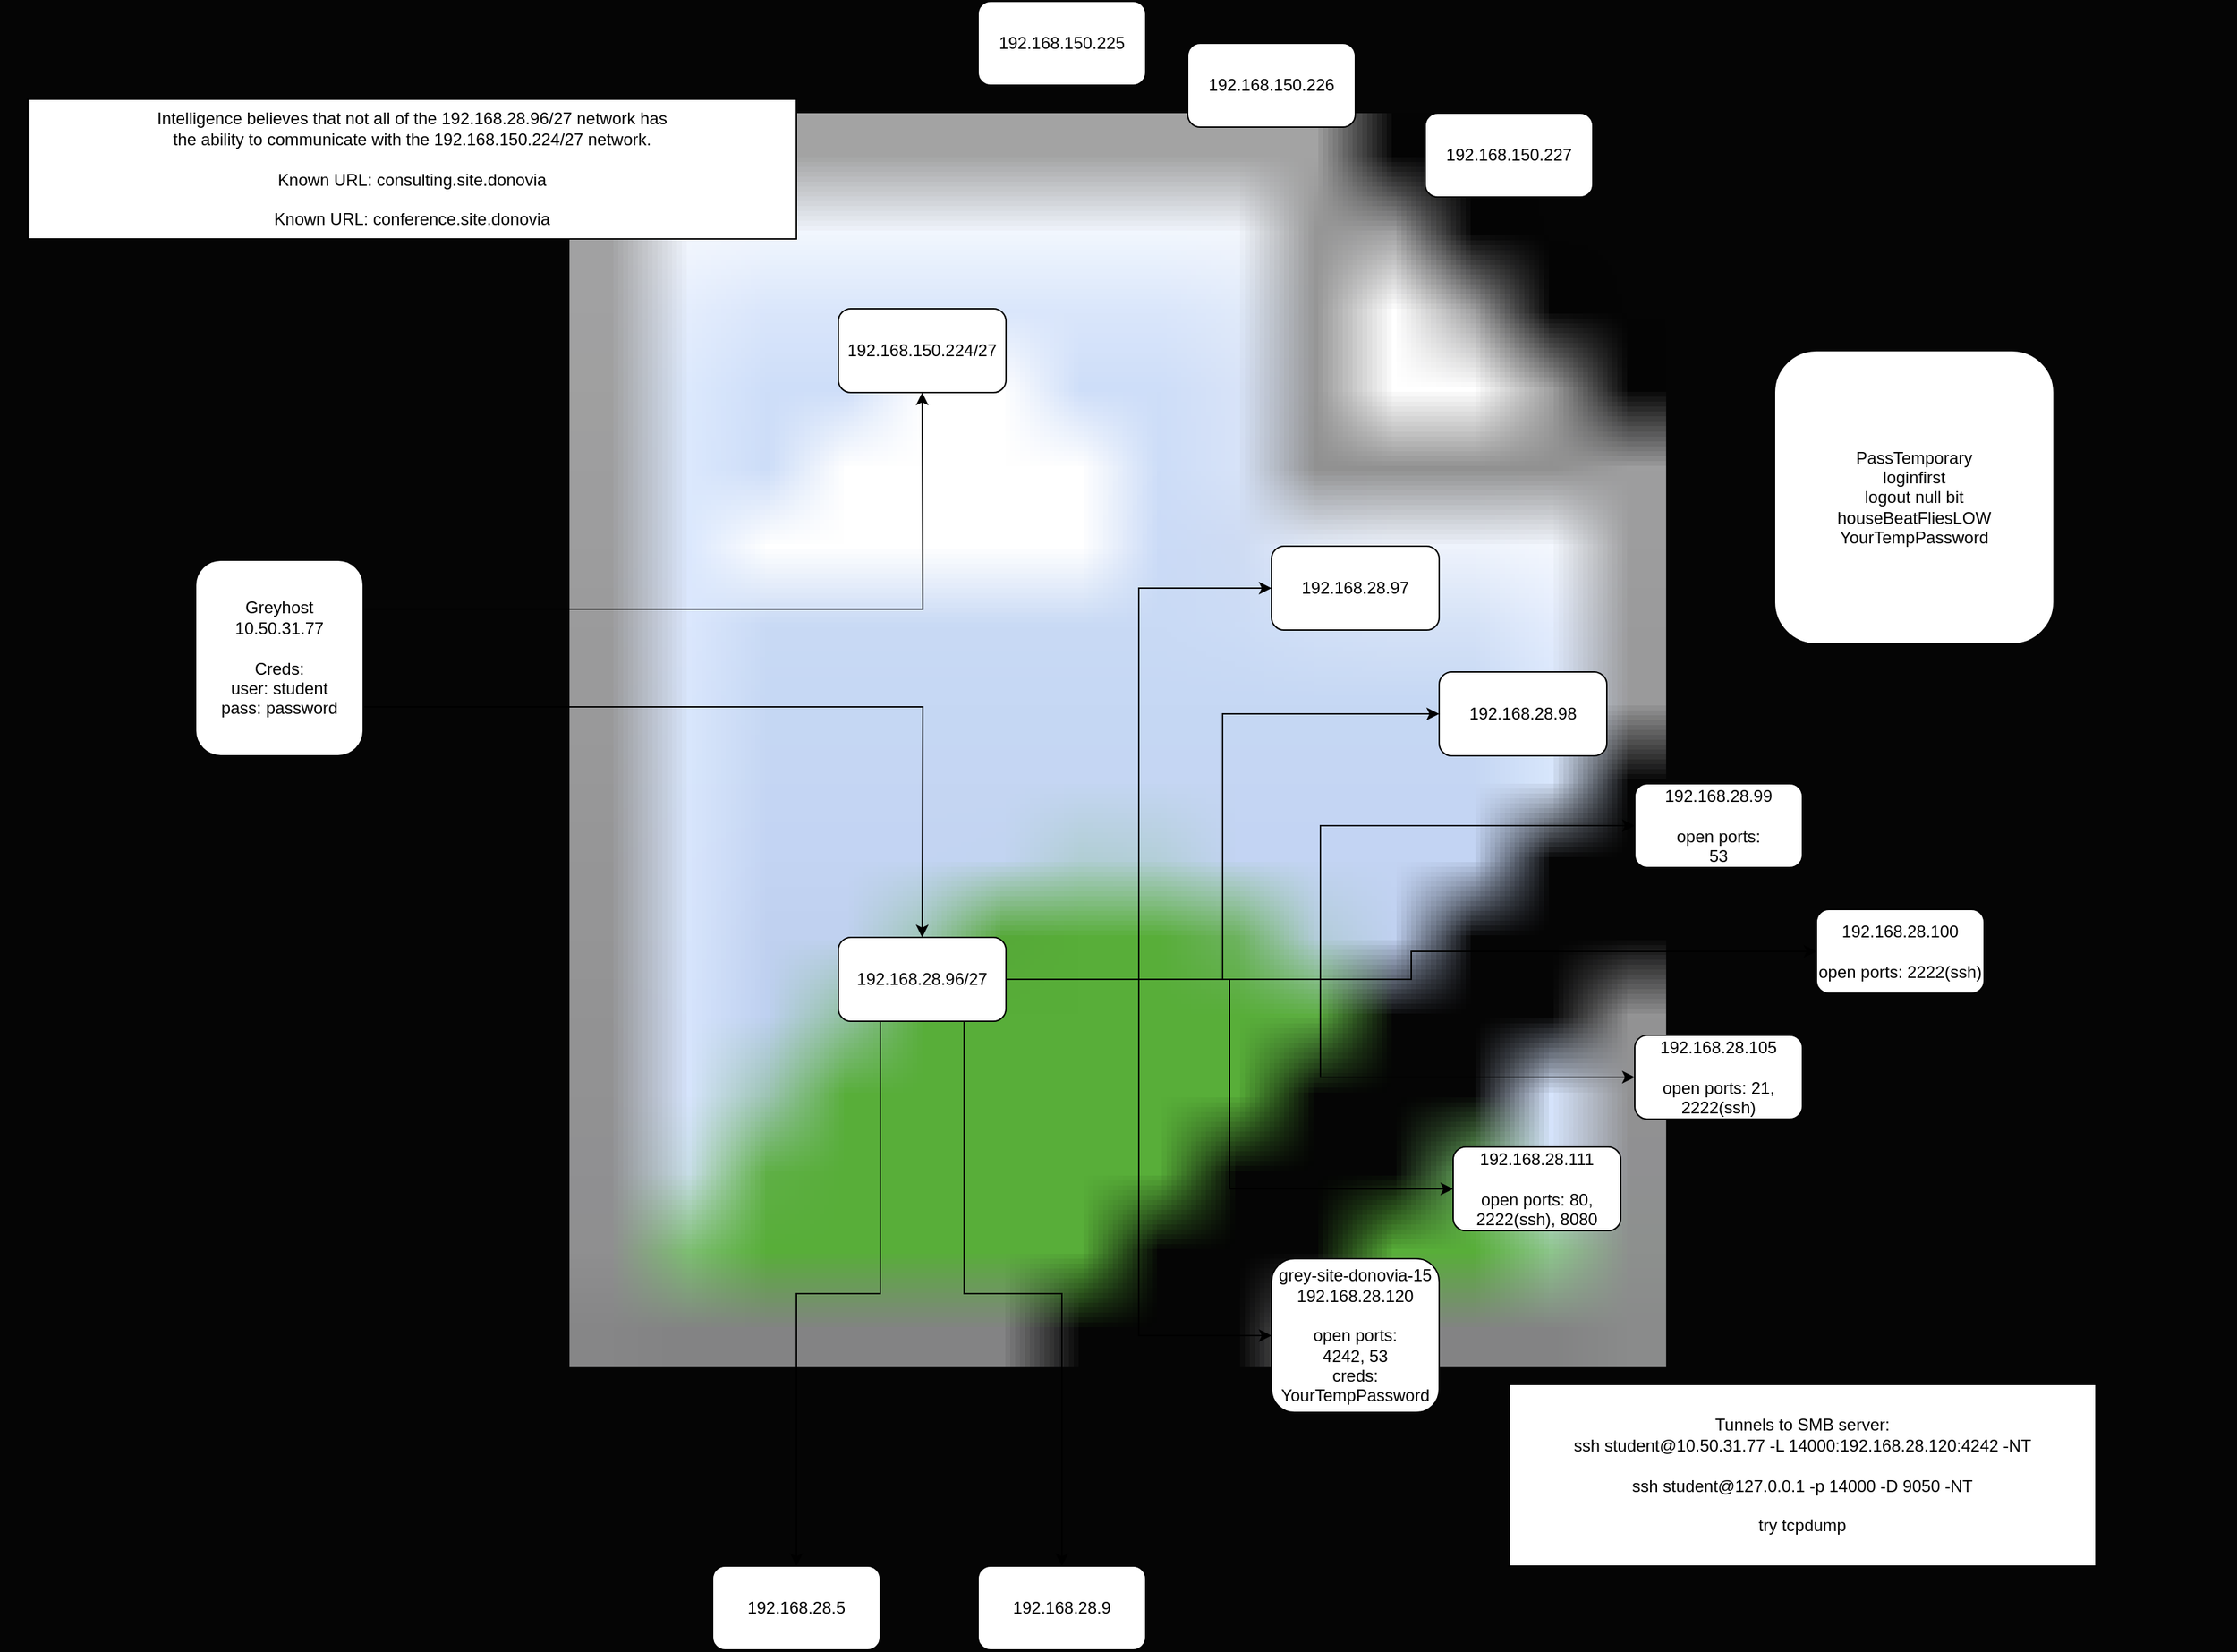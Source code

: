 <mxfile version="20.3.6" type="github"><diagram id="m49JiDCDWUdo5BQ6anGd" name="Page-1"><mxGraphModel dx="1350" dy="1893" grid="1" gridSize="10" guides="1" tooltips="1" connect="1" arrows="1" fold="1" page="1" pageScale="1" pageWidth="850" pageHeight="1100" background="#050505" backgroundImage="{&quot;src&quot;:&quot;https://www.looper.com/img/gallery/how-many-times-did-fry-save-the-universe-in-futurama/l-intro-1619537641.jpg&quot;,&quot;width&quot;:&quot;1600&quot;,&quot;height&quot;:&quot;897&quot;,&quot;x&quot;:0,&quot;y&quot;:0}" math="0" shadow="0"><root><mxCell id="0"/><mxCell id="1" parent="0"/><mxCell id="qhZKU_BBG6yme6Lj3UOS-1" value="Intelligence believes that not all of the 192.168.28.96/27 network has &lt;br&gt;&lt;div&gt;the ability to communicate with the 192.168.150.224/27 network.&lt;/div&gt;&lt;div&gt;&lt;br&gt;&lt;/div&gt;&lt;div&gt;Known URL: consulting.site.donovia&lt;br&gt;&lt;br/&gt;Known URL: conference.site.donovia&lt;/div&gt;" style="rounded=0;whiteSpace=wrap;html=1;" parent="1" vertex="1"><mxGeometry x="20" y="-10" width="550" height="100" as="geometry"/></mxCell><mxCell id="qhZKU_BBG6yme6Lj3UOS-19" style="edgeStyle=orthogonalEdgeStyle;rounded=0;orthogonalLoop=1;jettySize=auto;html=1;exitX=1;exitY=0.5;exitDx=0;exitDy=0;entryX=0;entryY=0.5;entryDx=0;entryDy=0;" parent="1" source="qhZKU_BBG6yme6Lj3UOS-4" target="qhZKU_BBG6yme6Lj3UOS-11" edge="1"><mxGeometry relative="1" as="geometry"/></mxCell><mxCell id="qhZKU_BBG6yme6Lj3UOS-20" style="edgeStyle=orthogonalEdgeStyle;rounded=0;orthogonalLoop=1;jettySize=auto;html=1;exitX=1;exitY=0.5;exitDx=0;exitDy=0;entryX=0;entryY=0.5;entryDx=0;entryDy=0;" parent="1" source="qhZKU_BBG6yme6Lj3UOS-4" target="qhZKU_BBG6yme6Lj3UOS-12" edge="1"><mxGeometry relative="1" as="geometry"/></mxCell><mxCell id="qhZKU_BBG6yme6Lj3UOS-21" style="edgeStyle=orthogonalEdgeStyle;rounded=0;orthogonalLoop=1;jettySize=auto;html=1;exitX=1;exitY=0.5;exitDx=0;exitDy=0;entryX=0;entryY=0.5;entryDx=0;entryDy=0;" parent="1" source="qhZKU_BBG6yme6Lj3UOS-4" target="qhZKU_BBG6yme6Lj3UOS-13" edge="1"><mxGeometry relative="1" as="geometry"/></mxCell><mxCell id="qhZKU_BBG6yme6Lj3UOS-22" style="edgeStyle=orthogonalEdgeStyle;rounded=0;orthogonalLoop=1;jettySize=auto;html=1;exitX=1;exitY=0.5;exitDx=0;exitDy=0;entryX=0;entryY=0.5;entryDx=0;entryDy=0;" parent="1" source="qhZKU_BBG6yme6Lj3UOS-4" target="qhZKU_BBG6yme6Lj3UOS-18" edge="1"><mxGeometry relative="1" as="geometry"/></mxCell><mxCell id="qhZKU_BBG6yme6Lj3UOS-26" style="edgeStyle=orthogonalEdgeStyle;rounded=0;orthogonalLoop=1;jettySize=auto;html=1;exitX=1;exitY=0.5;exitDx=0;exitDy=0;entryX=0;entryY=0.5;entryDx=0;entryDy=0;" parent="1" source="qhZKU_BBG6yme6Lj3UOS-4" target="qhZKU_BBG6yme6Lj3UOS-23" edge="1"><mxGeometry relative="1" as="geometry"/></mxCell><mxCell id="qhZKU_BBG6yme6Lj3UOS-27" style="edgeStyle=orthogonalEdgeStyle;rounded=0;orthogonalLoop=1;jettySize=auto;html=1;exitX=1;exitY=0.5;exitDx=0;exitDy=0;entryX=0;entryY=0.5;entryDx=0;entryDy=0;" parent="1" source="qhZKU_BBG6yme6Lj3UOS-4" target="qhZKU_BBG6yme6Lj3UOS-24" edge="1"><mxGeometry relative="1" as="geometry"/></mxCell><mxCell id="qhZKU_BBG6yme6Lj3UOS-28" style="edgeStyle=orthogonalEdgeStyle;rounded=0;orthogonalLoop=1;jettySize=auto;html=1;exitX=1;exitY=0.5;exitDx=0;exitDy=0;entryX=0;entryY=0.5;entryDx=0;entryDy=0;" parent="1" source="qhZKU_BBG6yme6Lj3UOS-4" target="qhZKU_BBG6yme6Lj3UOS-25" edge="1"><mxGeometry relative="1" as="geometry"/></mxCell><mxCell id="qhZKU_BBG6yme6Lj3UOS-34" style="edgeStyle=orthogonalEdgeStyle;rounded=0;orthogonalLoop=1;jettySize=auto;html=1;exitX=0.25;exitY=1;exitDx=0;exitDy=0;" parent="1" source="qhZKU_BBG6yme6Lj3UOS-4" target="qhZKU_BBG6yme6Lj3UOS-31" edge="1"><mxGeometry relative="1" as="geometry"/></mxCell><mxCell id="qhZKU_BBG6yme6Lj3UOS-35" style="edgeStyle=orthogonalEdgeStyle;rounded=0;orthogonalLoop=1;jettySize=auto;html=1;exitX=0.75;exitY=1;exitDx=0;exitDy=0;" parent="1" source="qhZKU_BBG6yme6Lj3UOS-4" target="qhZKU_BBG6yme6Lj3UOS-32" edge="1"><mxGeometry relative="1" as="geometry"/></mxCell><mxCell id="qhZKU_BBG6yme6Lj3UOS-4" value="192.168.28.96/27" style="rounded=1;whiteSpace=wrap;html=1;" parent="1" vertex="1"><mxGeometry x="600" y="590" width="120" height="60" as="geometry"/></mxCell><mxCell id="qhZKU_BBG6yme6Lj3UOS-5" value="192.168.150.224/27" style="rounded=1;whiteSpace=wrap;html=1;" parent="1" vertex="1"><mxGeometry x="600" y="140" width="120" height="60" as="geometry"/></mxCell><mxCell id="qhZKU_BBG6yme6Lj3UOS-6" value="&lt;div&gt;192.168.150.225&lt;/div&gt;" style="rounded=1;whiteSpace=wrap;html=1;" parent="1" vertex="1"><mxGeometry x="700" y="-80" width="120" height="60" as="geometry"/></mxCell><mxCell id="qhZKU_BBG6yme6Lj3UOS-8" value="&lt;div&gt;192.168.150.226&lt;/div&gt;" style="rounded=1;whiteSpace=wrap;html=1;" parent="1" vertex="1"><mxGeometry x="850" y="-50" width="120" height="60" as="geometry"/></mxCell><mxCell id="qhZKU_BBG6yme6Lj3UOS-9" value="&lt;div&gt;192.168.150.227&lt;/div&gt;" style="rounded=1;whiteSpace=wrap;html=1;" parent="1" vertex="1"><mxGeometry x="1020" width="120" height="60" as="geometry"/></mxCell><mxCell id="qhZKU_BBG6yme6Lj3UOS-11" value="192.168.28.97" style="rounded=1;whiteSpace=wrap;html=1;" parent="1" vertex="1"><mxGeometry x="910" y="310" width="120" height="60" as="geometry"/></mxCell><mxCell id="qhZKU_BBG6yme6Lj3UOS-12" value="192.168.28.98" style="rounded=1;whiteSpace=wrap;html=1;" parent="1" vertex="1"><mxGeometry x="1030" y="400" width="120" height="60" as="geometry"/></mxCell><mxCell id="qhZKU_BBG6yme6Lj3UOS-13" value="&lt;div&gt;192.168.28.99&lt;/div&gt;&lt;div&gt;&lt;br&gt;&lt;/div&gt;&lt;div&gt;open ports: &lt;br&gt;&lt;/div&gt;&lt;div&gt;53&lt;br&gt;&lt;/div&gt;" style="rounded=1;whiteSpace=wrap;html=1;" parent="1" vertex="1"><mxGeometry x="1170" y="480" width="120" height="60" as="geometry"/></mxCell><mxCell id="qhZKU_BBG6yme6Lj3UOS-16" style="edgeStyle=orthogonalEdgeStyle;rounded=0;orthogonalLoop=1;jettySize=auto;html=1;exitX=1;exitY=0.25;exitDx=0;exitDy=0;" parent="1" source="qhZKU_BBG6yme6Lj3UOS-14" edge="1"><mxGeometry relative="1" as="geometry"><mxPoint x="660" y="200" as="targetPoint"/></mxGeometry></mxCell><mxCell id="qhZKU_BBG6yme6Lj3UOS-17" style="edgeStyle=orthogonalEdgeStyle;rounded=0;orthogonalLoop=1;jettySize=auto;html=1;exitX=1;exitY=0.75;exitDx=0;exitDy=0;" parent="1" source="qhZKU_BBG6yme6Lj3UOS-14" edge="1"><mxGeometry relative="1" as="geometry"><mxPoint x="660" y="590" as="targetPoint"/></mxGeometry></mxCell><mxCell id="qhZKU_BBG6yme6Lj3UOS-14" value="&lt;div&gt;Greyhost&lt;br&gt;&lt;/div&gt;&lt;div&gt;10.50.31.77&lt;/div&gt;&lt;div&gt;&lt;br&gt;&lt;/div&gt;&lt;div&gt;Creds: &lt;br&gt;&lt;/div&gt;&lt;div&gt;user: student&lt;/div&gt;&lt;div&gt;pass: password&lt;br&gt;&lt;/div&gt;" style="rounded=1;whiteSpace=wrap;html=1;" parent="1" vertex="1"><mxGeometry x="140" y="320" width="120" height="140" as="geometry"/></mxCell><mxCell id="qhZKU_BBG6yme6Lj3UOS-18" value="&lt;div&gt;192.168.28.100&lt;/div&gt;&lt;div&gt;&lt;br&gt;&lt;/div&gt;&lt;div&gt;open ports: 2222(ssh)&lt;br&gt;&lt;/div&gt;" style="rounded=1;whiteSpace=wrap;html=1;" parent="1" vertex="1"><mxGeometry x="1300" y="570" width="120" height="60" as="geometry"/></mxCell><mxCell id="qhZKU_BBG6yme6Lj3UOS-23" value="&lt;div&gt;192.168.28.105&lt;/div&gt;&lt;div&gt;&lt;br&gt;&lt;/div&gt;&lt;div&gt;open ports: 21, 2222(ssh)&lt;br&gt;&lt;/div&gt;" style="rounded=1;whiteSpace=wrap;html=1;" parent="1" vertex="1"><mxGeometry x="1170" y="660" width="120" height="60" as="geometry"/></mxCell><mxCell id="qhZKU_BBG6yme6Lj3UOS-24" value="&lt;div&gt;192.168.28.111&lt;/div&gt;&lt;div&gt;&lt;br&gt;&lt;/div&gt;&lt;div&gt;open ports: 80, 2222(ssh), 8080&lt;br&gt;&lt;/div&gt;" style="rounded=1;whiteSpace=wrap;html=1;" parent="1" vertex="1"><mxGeometry x="1040" y="740" width="120" height="60" as="geometry"/></mxCell><mxCell id="qhZKU_BBG6yme6Lj3UOS-25" value="&lt;div&gt;grey-site-donovia-15&lt;br&gt;&lt;/div&gt;&lt;div&gt;192.168.28.120&lt;/div&gt;&lt;div&gt;&lt;br&gt;&lt;/div&gt;&lt;div&gt;open ports:&lt;br&gt;&lt;/div&gt;&lt;div&gt;4242, 53&lt;br&gt;&lt;/div&gt;&lt;div&gt;creds: YourTempPassword&lt;br&gt;&lt;/div&gt;" style="rounded=1;whiteSpace=wrap;html=1;" parent="1" vertex="1"><mxGeometry x="910" y="820" width="120" height="110" as="geometry"/></mxCell><mxCell id="qhZKU_BBG6yme6Lj3UOS-29" value="PassTemporary&lt;br&gt;loginfirst&lt;br&gt;logout null bit&lt;br&gt;houseBeatFliesLOW&lt;br&gt;YourTempPassword&lt;br&gt;" style="rounded=1;whiteSpace=wrap;html=1;" parent="1" vertex="1"><mxGeometry x="1270" y="170" width="200" height="210" as="geometry"/></mxCell><mxCell id="qhZKU_BBG6yme6Lj3UOS-31" value="192.168.28.5" style="rounded=1;whiteSpace=wrap;html=1;" parent="1" vertex="1"><mxGeometry x="510" y="1040" width="120" height="60" as="geometry"/></mxCell><mxCell id="qhZKU_BBG6yme6Lj3UOS-32" value="192.168.28.9" style="rounded=1;whiteSpace=wrap;html=1;" parent="1" vertex="1"><mxGeometry x="700" y="1040" width="120" height="60" as="geometry"/></mxCell><mxCell id="qhZKU_BBG6yme6Lj3UOS-36" value="&lt;div&gt;Tunnels to SMB server:&lt;/div&gt;&lt;div&gt;ssh student@10.50.31.77 -L 14000:192.168.28.120:4242 -NT&lt;br&gt;&lt;/div&gt;&lt;div&gt;&lt;br&gt;&lt;/div&gt;&lt;div&gt;ssh student@127.0.0.1 -p 14000 -D 9050 -NT&lt;/div&gt;&lt;div&gt;&lt;br&gt;&lt;/div&gt;&lt;div&gt;try tcpdump&lt;br&gt;&lt;/div&gt;" style="whiteSpace=wrap;html=1;" parent="1" vertex="1"><mxGeometry x="1080" y="910" width="420" height="130" as="geometry"/></mxCell></root></mxGraphModel></diagram></mxfile>